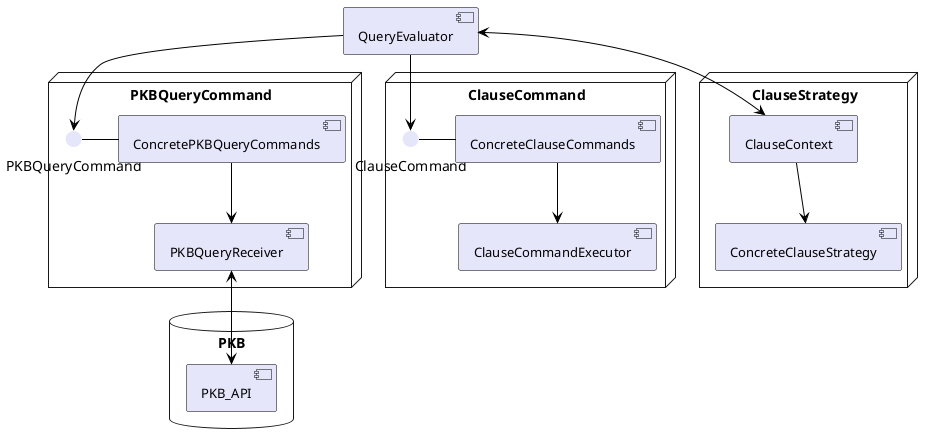 @startuml

skinparam interface {
  backgroundColor lavender
  borderColor lavender
}

skinparam component {
  FontSize 13
  BackgroundColor<<Apache>> lavender
  BorderColor<<Apache>> lavender
  FontName Ariel
  BorderColor black
  BackgroundColor lavender
  ArrowFontName Ariel
  ArrowColor black
  ArrowFontColor black
}

node "ClauseStrategy" {
    [ClauseContext] --> [ConcreteClauseStrategy]
}

node "PKBQueryCommand" {
    interface "PKBQueryCommand" as qc
    qc - [ConcretePKBQueryCommands]
    [ConcretePKBQueryCommands] --> [PKBQueryReceiver]
}

node "ClauseCommand" {
    interface "ClauseCommand" as CC
    CC - [ConcreteClauseCommands]
    [ConcreteClauseCommands] --> [ClauseCommandExecutor]
}

database "PKB" {
  [PKB_API]
}

[QueryEvaluator] <--> [ClauseContext]
[QueryEvaluator] --> qc
[QueryEvaluator] --> CC
[PKBQueryReceiver] <--> [PKB_API]

@enduml
